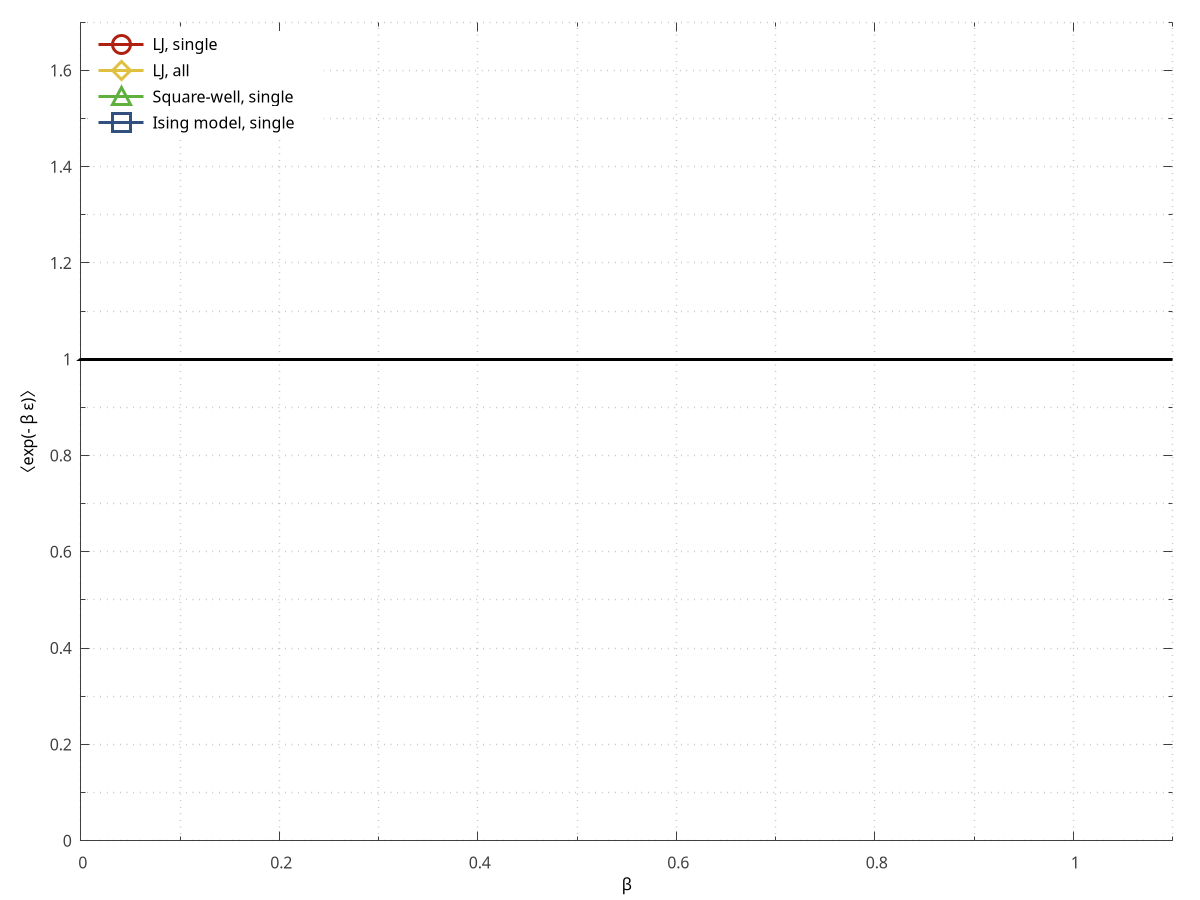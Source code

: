 #!/usr/bin/env gnuplot
reset
set terminal pngcairo enhanced font 'times, 24' linewidth 2 round size 1024, 768
set output "expnbe.png"

# Line style for axes
set style line 80 lt rgb "#404040"
set border 3 back linestyle 80  # Remove border on top and right.

# Line style for grid
set style line 81 lt 0 lw 1.5 # dotted
set style line 81 lt rgb "#a0a0a0" # light gray
set grid mxtics xtics mytics ytics back linestyle 81

set tics

set style line 1 lt rgb "#b02010" lw 3 pt 6 ps 3  # dark red
set style line 2 lt rgb "#e0c040" lw 3 pt 12 ps 3  # yellow to orange
set style line 3 lt rgb "#FF2020" lw 3 pt 6 ps 2.5 # bright red
set style line 4 lt rgb "#60b040" lw 3 pt 8 ps 3 # dark green
set style line 5 lt rgb "#305080" lw 3 pt 4 ps 3 # navy blue
set style line 9 lt rgb "#000000" lw 3 pt 12 ps 2.5      #

set xtics .2
set mxtics 2
set xlabel "{/Symbol b}" offset 0, 0.5

set ytics .2
set mytics 2
set ylabel "{/Symbol \341}exp({/Symbol - b e}){/Symbol \361}" offset 1.0, 0
# try {/Symbol-Oblique b} in postscript


set key left top Left opaque reverse spacing 1.2

# {/Symbol \341}, left angle, <
# {/Symbol \361}, right angle, >

plot [0.0:1.1][0:1.7] \
  1  w l ls 9 not, \
  "ehmclM0.02.eb"      u 1:2 w l  ls 1 not, \
  ""                   u 1:2 every 5 w p ls 1 not, \
  -1                   w lp ls 1 t "LJ, single", \
  "ehmcgM0.002.eb"     u 1:2 w l ls 2 not, \
  ""                   u 1:2 every 5 w p ls 2 not, \
  -1                   w lp ls 2 t "LJ, all", \
  "ehsqmclM0.02.eb"    u 1:2 w l ls 4 not, \
  ""                   u 1:2 every 5 w p ls 4 not, \
  -1                   w lp ls 4 t "Square-well, single", \
  "ehismcl.eb"         u 1:2 w l ls 5 not, \
  ""                   u 1:2 every 5 w p ls 5 not, \
  -1                   w lp ls 5 t "Ising model, single"
  
#  "" u 1:2 w l t "Ising model, single"

unset output
set terminal wxt
reset
